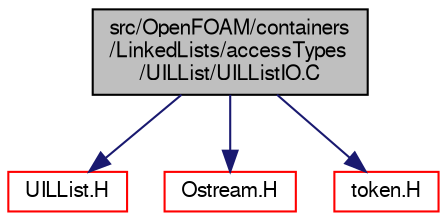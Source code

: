 digraph "src/OpenFOAM/containers/LinkedLists/accessTypes/UILList/UILListIO.C"
{
  bgcolor="transparent";
  edge [fontname="FreeSans",fontsize="10",labelfontname="FreeSans",labelfontsize="10"];
  node [fontname="FreeSans",fontsize="10",shape=record];
  Node0 [label="src/OpenFOAM/containers\l/LinkedLists/accessTypes\l/UILList/UILListIO.C",height=0.2,width=0.4,color="black", fillcolor="grey75", style="filled", fontcolor="black"];
  Node0 -> Node1 [color="midnightblue",fontsize="10",style="solid",fontname="FreeSans"];
  Node1 [label="UILList.H",height=0.2,width=0.4,color="red",URL="$a08546.html"];
  Node0 -> Node9 [color="midnightblue",fontsize="10",style="solid",fontname="FreeSans"];
  Node9 [label="Ostream.H",height=0.2,width=0.4,color="red",URL="$a09098.html"];
  Node0 -> Node34 [color="midnightblue",fontsize="10",style="solid",fontname="FreeSans"];
  Node34 [label="token.H",height=0.2,width=0.4,color="red",URL="$a09221.html"];
}
